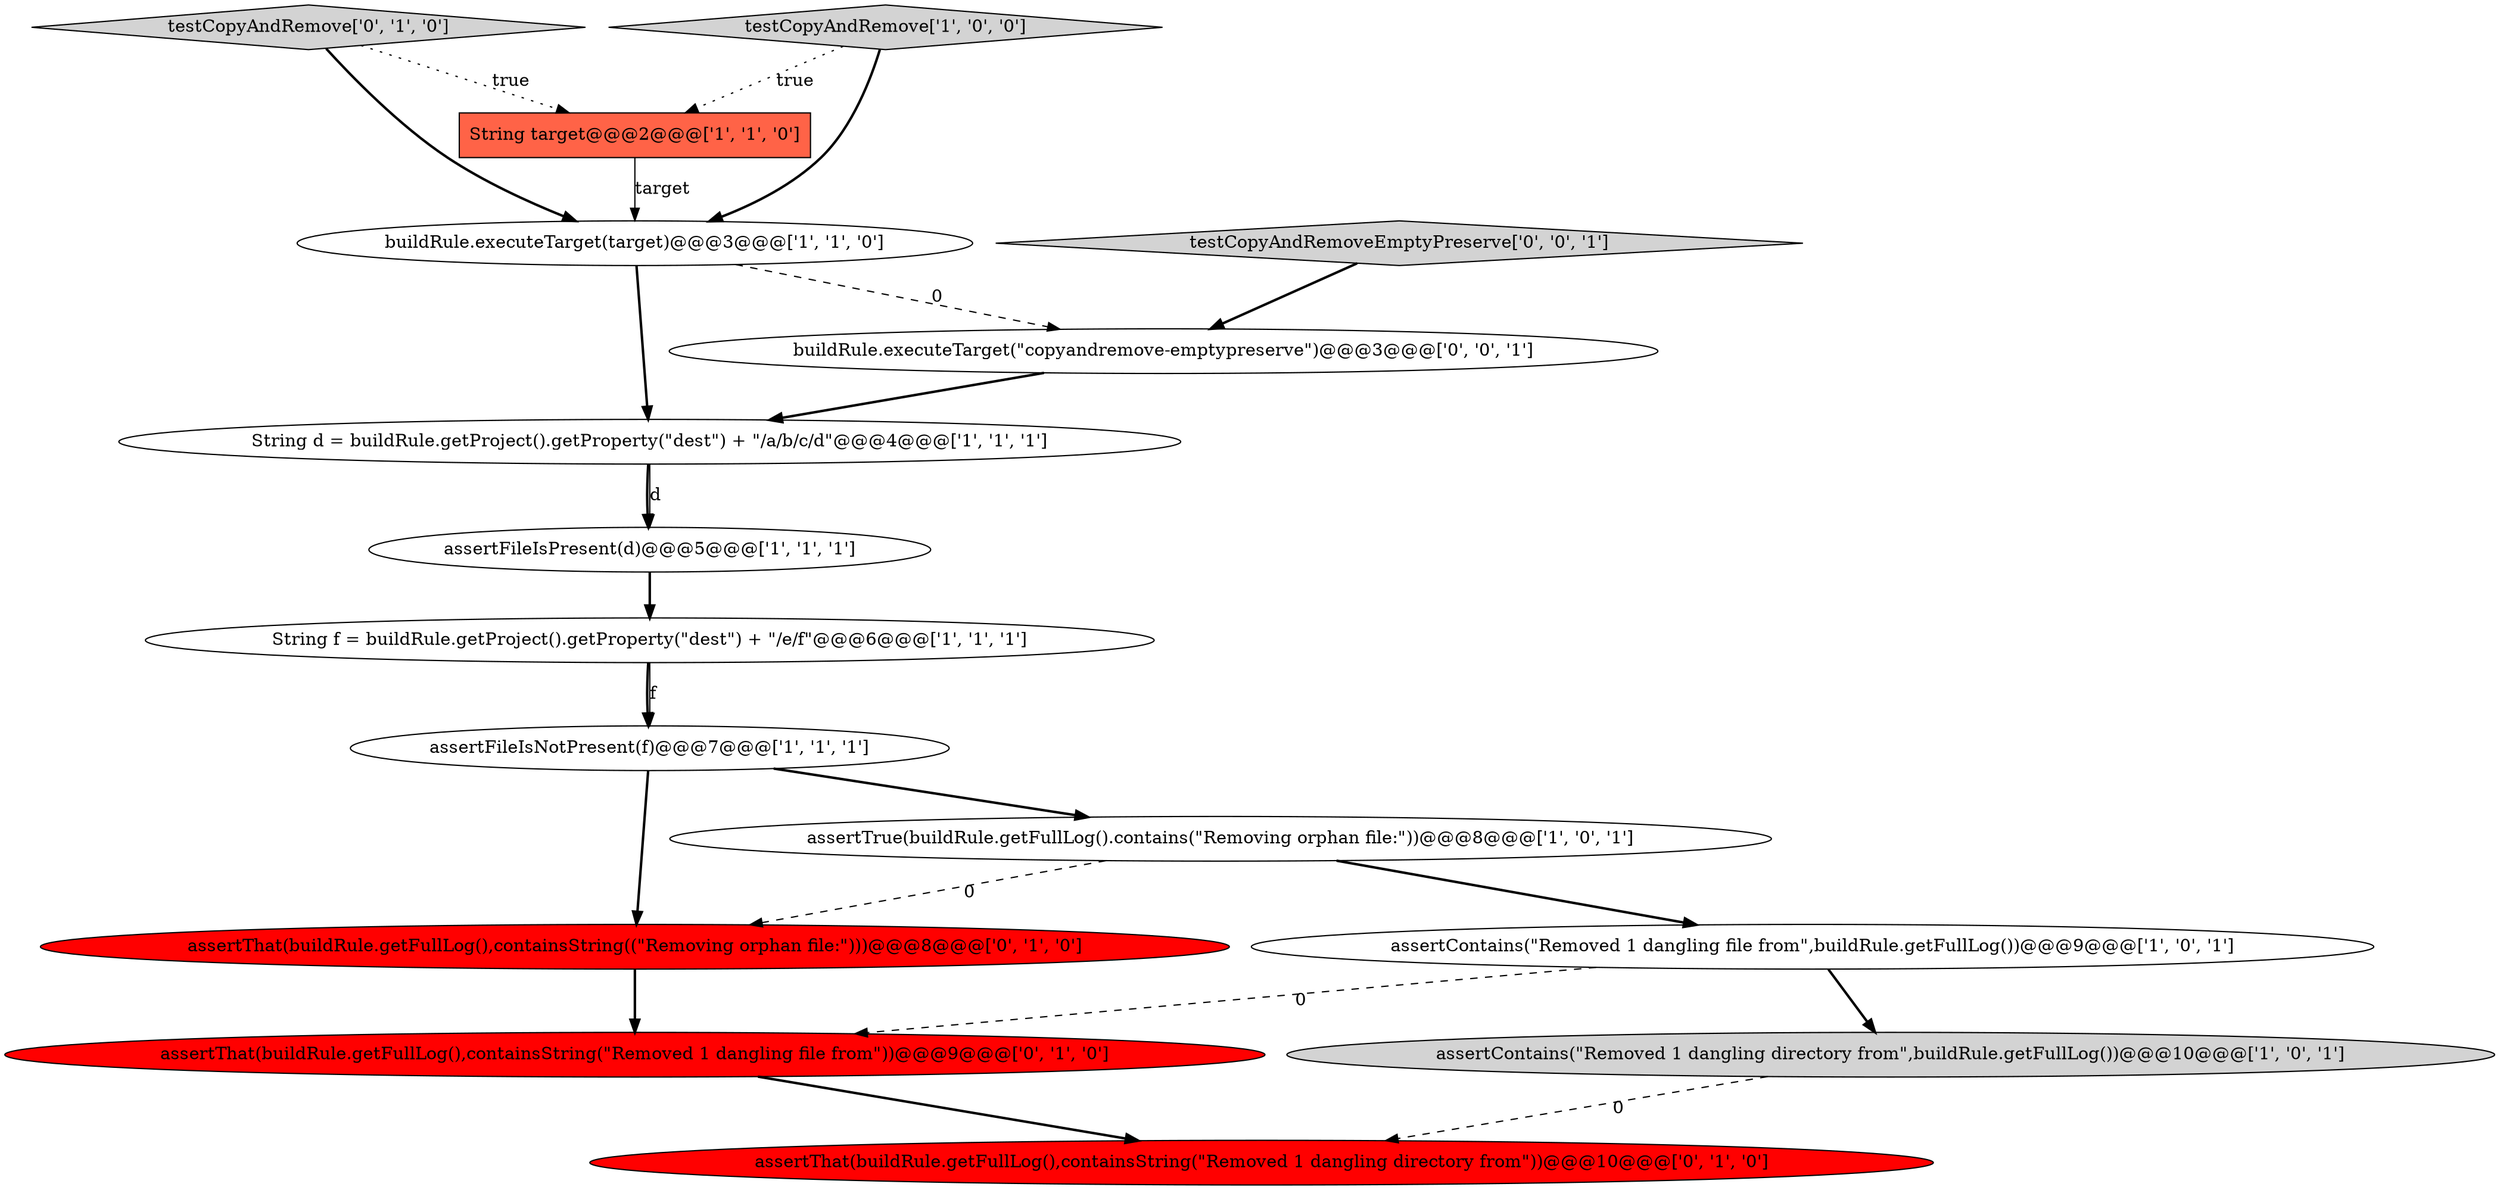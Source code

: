 digraph {
14 [style = filled, label = "buildRule.executeTarget(\"copyandremove-emptypreserve\")@@@3@@@['0', '0', '1']", fillcolor = white, shape = ellipse image = "AAA0AAABBB3BBB"];
0 [style = filled, label = "String target@@@2@@@['1', '1', '0']", fillcolor = tomato, shape = box image = "AAA0AAABBB1BBB"];
10 [style = filled, label = "assertThat(buildRule.getFullLog(),containsString((\"Removing orphan file:\")))@@@8@@@['0', '1', '0']", fillcolor = red, shape = ellipse image = "AAA1AAABBB2BBB"];
12 [style = filled, label = "assertThat(buildRule.getFullLog(),containsString(\"Removed 1 dangling directory from\"))@@@10@@@['0', '1', '0']", fillcolor = red, shape = ellipse image = "AAA1AAABBB2BBB"];
15 [style = filled, label = "testCopyAndRemoveEmptyPreserve['0', '0', '1']", fillcolor = lightgray, shape = diamond image = "AAA0AAABBB3BBB"];
11 [style = filled, label = "testCopyAndRemove['0', '1', '0']", fillcolor = lightgray, shape = diamond image = "AAA0AAABBB2BBB"];
8 [style = filled, label = "assertFileIsNotPresent(f)@@@7@@@['1', '1', '1']", fillcolor = white, shape = ellipse image = "AAA0AAABBB1BBB"];
4 [style = filled, label = "String d = buildRule.getProject().getProperty(\"dest\") + \"/a/b/c/d\"@@@4@@@['1', '1', '1']", fillcolor = white, shape = ellipse image = "AAA0AAABBB1BBB"];
6 [style = filled, label = "assertTrue(buildRule.getFullLog().contains(\"Removing orphan file:\"))@@@8@@@['1', '0', '1']", fillcolor = white, shape = ellipse image = "AAA0AAABBB1BBB"];
13 [style = filled, label = "assertThat(buildRule.getFullLog(),containsString(\"Removed 1 dangling file from\"))@@@9@@@['0', '1', '0']", fillcolor = red, shape = ellipse image = "AAA1AAABBB2BBB"];
5 [style = filled, label = "buildRule.executeTarget(target)@@@3@@@['1', '1', '0']", fillcolor = white, shape = ellipse image = "AAA0AAABBB1BBB"];
2 [style = filled, label = "assertContains(\"Removed 1 dangling file from\",buildRule.getFullLog())@@@9@@@['1', '0', '1']", fillcolor = white, shape = ellipse image = "AAA0AAABBB1BBB"];
3 [style = filled, label = "testCopyAndRemove['1', '0', '0']", fillcolor = lightgray, shape = diamond image = "AAA0AAABBB1BBB"];
1 [style = filled, label = "assertContains(\"Removed 1 dangling directory from\",buildRule.getFullLog())@@@10@@@['1', '0', '1']", fillcolor = lightgray, shape = ellipse image = "AAA0AAABBB1BBB"];
9 [style = filled, label = "assertFileIsPresent(d)@@@5@@@['1', '1', '1']", fillcolor = white, shape = ellipse image = "AAA0AAABBB1BBB"];
7 [style = filled, label = "String f = buildRule.getProject().getProperty(\"dest\") + \"/e/f\"@@@6@@@['1', '1', '1']", fillcolor = white, shape = ellipse image = "AAA0AAABBB1BBB"];
4->9 [style = bold, label=""];
8->10 [style = bold, label=""];
5->14 [style = dashed, label="0"];
15->14 [style = bold, label=""];
2->1 [style = bold, label=""];
8->6 [style = bold, label=""];
9->7 [style = bold, label=""];
7->8 [style = bold, label=""];
6->10 [style = dashed, label="0"];
6->2 [style = bold, label=""];
1->12 [style = dashed, label="0"];
11->5 [style = bold, label=""];
0->5 [style = solid, label="target"];
3->5 [style = bold, label=""];
13->12 [style = bold, label=""];
10->13 [style = bold, label=""];
2->13 [style = dashed, label="0"];
11->0 [style = dotted, label="true"];
5->4 [style = bold, label=""];
3->0 [style = dotted, label="true"];
7->8 [style = solid, label="f"];
14->4 [style = bold, label=""];
4->9 [style = solid, label="d"];
}
